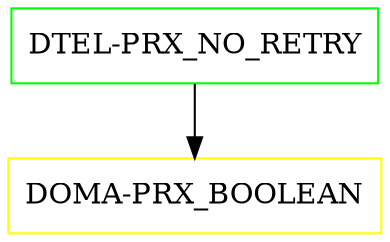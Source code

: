 digraph G {
  "DTEL-PRX_NO_RETRY" [shape=box,color=green];
  "DOMA-PRX_BOOLEAN" [shape=box,color=yellow,URL="./DOMA_PRX_BOOLEAN.html"];
  "DTEL-PRX_NO_RETRY" -> "DOMA-PRX_BOOLEAN";
}
